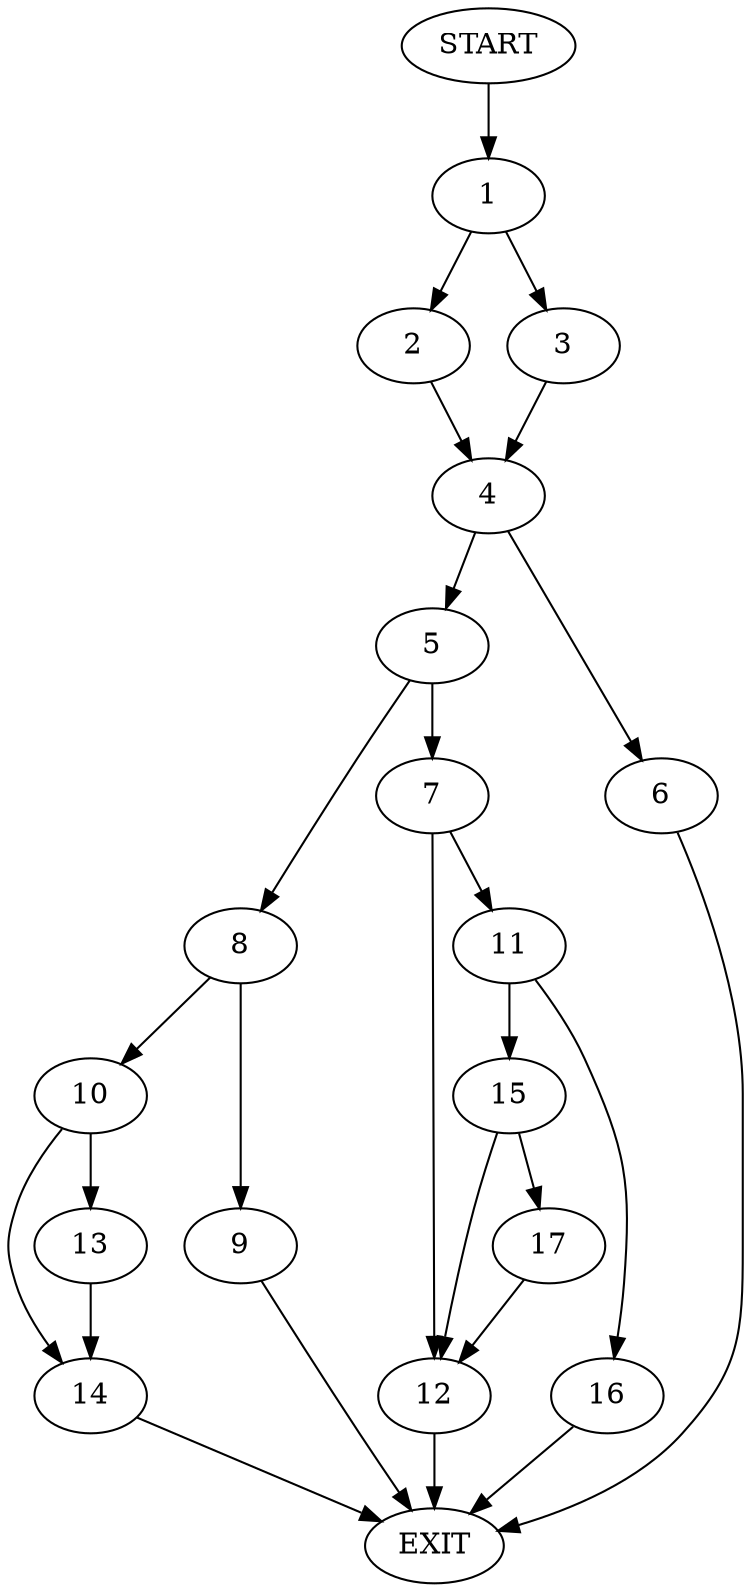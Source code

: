 digraph {
0 [label="START"]
18 [label="EXIT"]
0 -> 1
1 -> 2
1 -> 3
2 -> 4
3 -> 4
4 -> 5
4 -> 6
5 -> 7
5 -> 8
6 -> 18
8 -> 9
8 -> 10
7 -> 11
7 -> 12
10 -> 13
10 -> 14
9 -> 18
13 -> 14
14 -> 18
12 -> 18
11 -> 15
11 -> 16
15 -> 17
15 -> 12
16 -> 18
17 -> 12
}
